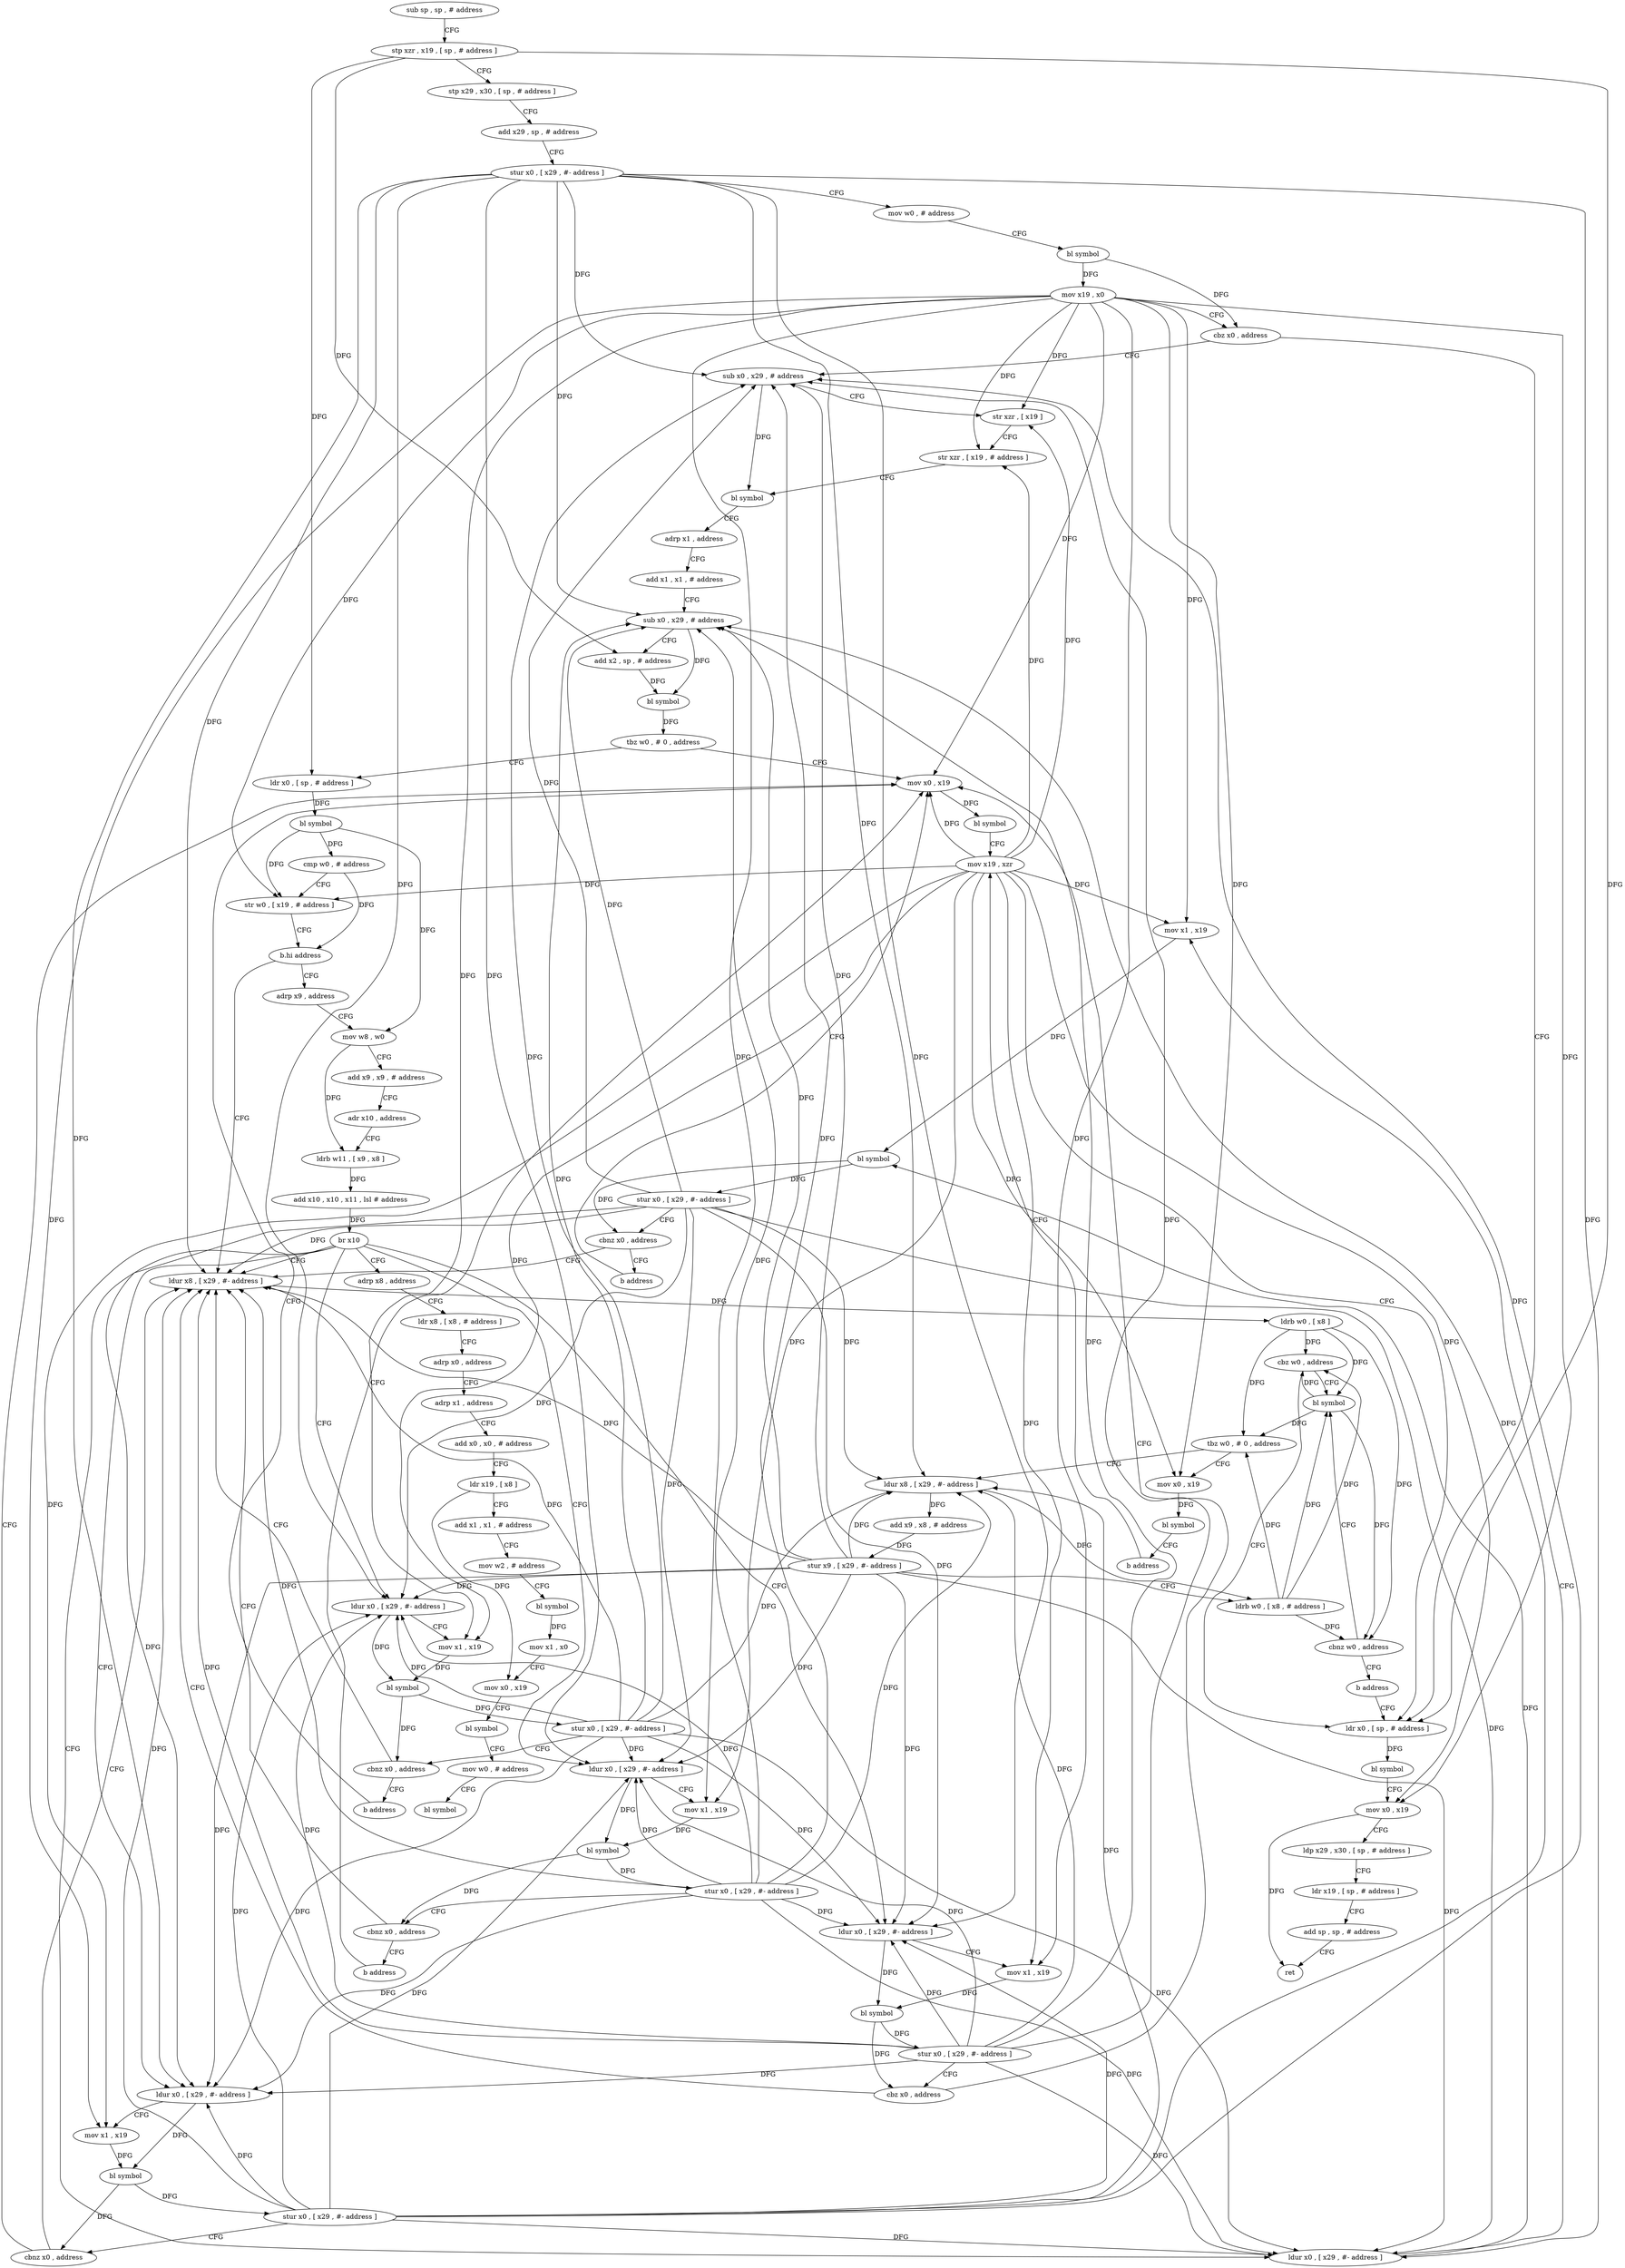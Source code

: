 digraph "func" {
"129768" [label = "sub sp , sp , # address" ]
"129772" [label = "stp xzr , x19 , [ sp , # address ]" ]
"129776" [label = "stp x29 , x30 , [ sp , # address ]" ]
"129780" [label = "add x29 , sp , # address" ]
"129784" [label = "stur x0 , [ x29 , #- address ]" ]
"129788" [label = "mov w0 , # address" ]
"129792" [label = "bl symbol" ]
"129796" [label = "mov x19 , x0" ]
"129800" [label = "cbz x0 , address" ]
"129924" [label = "ldr x0 , [ sp , # address ]" ]
"129804" [label = "sub x0 , x29 , # address" ]
"129928" [label = "bl symbol" ]
"129932" [label = "mov x0 , x19" ]
"129936" [label = "ldp x29 , x30 , [ sp , # address ]" ]
"129940" [label = "ldr x19 , [ sp , # address ]" ]
"129944" [label = "add sp , sp , # address" ]
"129948" [label = "ret" ]
"129808" [label = "str xzr , [ x19 ]" ]
"129812" [label = "str xzr , [ x19 , # address ]" ]
"129816" [label = "bl symbol" ]
"129820" [label = "adrp x1 , address" ]
"129824" [label = "add x1 , x1 , # address" ]
"129828" [label = "sub x0 , x29 , # address" ]
"129832" [label = "add x2 , sp , # address" ]
"129836" [label = "bl symbol" ]
"129840" [label = "tbz w0 , # 0 , address" ]
"129912" [label = "mov x0 , x19" ]
"129844" [label = "ldr x0 , [ sp , # address ]" ]
"129916" [label = "bl symbol" ]
"129920" [label = "mov x19 , xzr" ]
"129848" [label = "bl symbol" ]
"129852" [label = "cmp w0 , # address" ]
"129856" [label = "str w0 , [ x19 , # address ]" ]
"129860" [label = "b.hi address" ]
"129972" [label = "ldur x8 , [ x29 , #- address ]" ]
"129864" [label = "adrp x9 , address" ]
"129976" [label = "ldrb w0 , [ x8 ]" ]
"129980" [label = "cbz w0 , address" ]
"129984" [label = "bl symbol" ]
"129868" [label = "mov w8 , w0" ]
"129872" [label = "add x9 , x9 , # address" ]
"129876" [label = "adr x10 , address" ]
"129880" [label = "ldrb w11 , [ x9 , x8 ]" ]
"129884" [label = "add x10 , x10 , x11 , lsl # address" ]
"129888" [label = "br x10" ]
"129892" [label = "ldur x0 , [ x29 , #- address ]" ]
"129952" [label = "ldur x0 , [ x29 , #- address ]" ]
"130028" [label = "ldur x0 , [ x29 , #- address ]" ]
"130052" [label = "ldur x0 , [ x29 , #- address ]" ]
"130076" [label = "ldur x0 , [ x29 , #- address ]" ]
"130100" [label = "adrp x8 , address" ]
"129988" [label = "tbz w0 , # 0 , address" ]
"130016" [label = "mov x0 , x19" ]
"129992" [label = "ldur x8 , [ x29 , #- address ]" ]
"129896" [label = "mov x1 , x19" ]
"129900" [label = "bl symbol" ]
"129904" [label = "stur x0 , [ x29 , #- address ]" ]
"129908" [label = "cbnz x0 , address" ]
"129956" [label = "mov x1 , x19" ]
"129960" [label = "bl symbol" ]
"129964" [label = "stur x0 , [ x29 , #- address ]" ]
"129968" [label = "cbz x0 , address" ]
"130032" [label = "mov x1 , x19" ]
"130036" [label = "bl symbol" ]
"130040" [label = "stur x0 , [ x29 , #- address ]" ]
"130044" [label = "cbnz x0 , address" ]
"130048" [label = "b address" ]
"130056" [label = "mov x1 , x19" ]
"130060" [label = "bl symbol" ]
"130064" [label = "stur x0 , [ x29 , #- address ]" ]
"130068" [label = "cbnz x0 , address" ]
"130072" [label = "b address" ]
"130080" [label = "mov x1 , x19" ]
"130084" [label = "bl symbol" ]
"130088" [label = "stur x0 , [ x29 , #- address ]" ]
"130092" [label = "cbnz x0 , address" ]
"130096" [label = "b address" ]
"130104" [label = "ldr x8 , [ x8 , # address ]" ]
"130108" [label = "adrp x0 , address" ]
"130112" [label = "adrp x1 , address" ]
"130116" [label = "add x0 , x0 , # address" ]
"130120" [label = "ldr x19 , [ x8 ]" ]
"130124" [label = "add x1 , x1 , # address" ]
"130128" [label = "mov w2 , # address" ]
"130132" [label = "bl symbol" ]
"130136" [label = "mov x1 , x0" ]
"130140" [label = "mov x0 , x19" ]
"130144" [label = "bl symbol" ]
"130148" [label = "mov w0 , # address" ]
"130152" [label = "bl symbol" ]
"130020" [label = "bl symbol" ]
"130024" [label = "b address" ]
"129996" [label = "add x9 , x8 , # address" ]
"130000" [label = "stur x9 , [ x29 , #- address ]" ]
"130004" [label = "ldrb w0 , [ x8 , # address ]" ]
"130008" [label = "cbnz w0 , address" ]
"130012" [label = "b address" ]
"129768" -> "129772" [ label = "CFG" ]
"129772" -> "129776" [ label = "CFG" ]
"129772" -> "129924" [ label = "DFG" ]
"129772" -> "129844" [ label = "DFG" ]
"129772" -> "129832" [ label = "DFG" ]
"129776" -> "129780" [ label = "CFG" ]
"129780" -> "129784" [ label = "CFG" ]
"129784" -> "129788" [ label = "CFG" ]
"129784" -> "129972" [ label = "DFG" ]
"129784" -> "129892" [ label = "DFG" ]
"129784" -> "129952" [ label = "DFG" ]
"129784" -> "130028" [ label = "DFG" ]
"129784" -> "130052" [ label = "DFG" ]
"129784" -> "130076" [ label = "DFG" ]
"129784" -> "129992" [ label = "DFG" ]
"129784" -> "129804" [ label = "DFG" ]
"129784" -> "129828" [ label = "DFG" ]
"129788" -> "129792" [ label = "CFG" ]
"129792" -> "129796" [ label = "DFG" ]
"129792" -> "129800" [ label = "DFG" ]
"129796" -> "129800" [ label = "CFG" ]
"129796" -> "129932" [ label = "DFG" ]
"129796" -> "129808" [ label = "DFG" ]
"129796" -> "129812" [ label = "DFG" ]
"129796" -> "129912" [ label = "DFG" ]
"129796" -> "129856" [ label = "DFG" ]
"129796" -> "129896" [ label = "DFG" ]
"129796" -> "129956" [ label = "DFG" ]
"129796" -> "130032" [ label = "DFG" ]
"129796" -> "130056" [ label = "DFG" ]
"129796" -> "130080" [ label = "DFG" ]
"129796" -> "130016" [ label = "DFG" ]
"129800" -> "129924" [ label = "CFG" ]
"129800" -> "129804" [ label = "CFG" ]
"129924" -> "129928" [ label = "DFG" ]
"129804" -> "129808" [ label = "CFG" ]
"129804" -> "129816" [ label = "DFG" ]
"129928" -> "129932" [ label = "CFG" ]
"129932" -> "129936" [ label = "CFG" ]
"129932" -> "129948" [ label = "DFG" ]
"129936" -> "129940" [ label = "CFG" ]
"129940" -> "129944" [ label = "CFG" ]
"129944" -> "129948" [ label = "CFG" ]
"129808" -> "129812" [ label = "CFG" ]
"129812" -> "129816" [ label = "CFG" ]
"129816" -> "129820" [ label = "CFG" ]
"129820" -> "129824" [ label = "CFG" ]
"129824" -> "129828" [ label = "CFG" ]
"129828" -> "129832" [ label = "CFG" ]
"129828" -> "129836" [ label = "DFG" ]
"129832" -> "129836" [ label = "DFG" ]
"129836" -> "129840" [ label = "DFG" ]
"129840" -> "129912" [ label = "CFG" ]
"129840" -> "129844" [ label = "CFG" ]
"129912" -> "129916" [ label = "DFG" ]
"129844" -> "129848" [ label = "DFG" ]
"129916" -> "129920" [ label = "CFG" ]
"129920" -> "129924" [ label = "CFG" ]
"129920" -> "129932" [ label = "DFG" ]
"129920" -> "129808" [ label = "DFG" ]
"129920" -> "129812" [ label = "DFG" ]
"129920" -> "129912" [ label = "DFG" ]
"129920" -> "129856" [ label = "DFG" ]
"129920" -> "129896" [ label = "DFG" ]
"129920" -> "129956" [ label = "DFG" ]
"129920" -> "130032" [ label = "DFG" ]
"129920" -> "130056" [ label = "DFG" ]
"129920" -> "130080" [ label = "DFG" ]
"129920" -> "130016" [ label = "DFG" ]
"129848" -> "129852" [ label = "DFG" ]
"129848" -> "129856" [ label = "DFG" ]
"129848" -> "129868" [ label = "DFG" ]
"129852" -> "129856" [ label = "CFG" ]
"129852" -> "129860" [ label = "DFG" ]
"129856" -> "129860" [ label = "CFG" ]
"129860" -> "129972" [ label = "CFG" ]
"129860" -> "129864" [ label = "CFG" ]
"129972" -> "129976" [ label = "DFG" ]
"129864" -> "129868" [ label = "CFG" ]
"129976" -> "129980" [ label = "DFG" ]
"129976" -> "129984" [ label = "DFG" ]
"129976" -> "129988" [ label = "DFG" ]
"129976" -> "130008" [ label = "DFG" ]
"129980" -> "129924" [ label = "CFG" ]
"129980" -> "129984" [ label = "CFG" ]
"129984" -> "129988" [ label = "DFG" ]
"129984" -> "129980" [ label = "DFG" ]
"129984" -> "130008" [ label = "DFG" ]
"129868" -> "129872" [ label = "CFG" ]
"129868" -> "129880" [ label = "DFG" ]
"129872" -> "129876" [ label = "CFG" ]
"129876" -> "129880" [ label = "CFG" ]
"129880" -> "129884" [ label = "DFG" ]
"129884" -> "129888" [ label = "DFG" ]
"129888" -> "129892" [ label = "CFG" ]
"129888" -> "129952" [ label = "CFG" ]
"129888" -> "129972" [ label = "CFG" ]
"129888" -> "130028" [ label = "CFG" ]
"129888" -> "130052" [ label = "CFG" ]
"129888" -> "130076" [ label = "CFG" ]
"129888" -> "130100" [ label = "CFG" ]
"129892" -> "129896" [ label = "CFG" ]
"129892" -> "129900" [ label = "DFG" ]
"129952" -> "129956" [ label = "CFG" ]
"129952" -> "129960" [ label = "DFG" ]
"130028" -> "130032" [ label = "CFG" ]
"130028" -> "130036" [ label = "DFG" ]
"130052" -> "130056" [ label = "CFG" ]
"130052" -> "130060" [ label = "DFG" ]
"130076" -> "130080" [ label = "CFG" ]
"130076" -> "130084" [ label = "DFG" ]
"130100" -> "130104" [ label = "CFG" ]
"129988" -> "130016" [ label = "CFG" ]
"129988" -> "129992" [ label = "CFG" ]
"130016" -> "130020" [ label = "DFG" ]
"129992" -> "129996" [ label = "DFG" ]
"129992" -> "130004" [ label = "DFG" ]
"129896" -> "129900" [ label = "DFG" ]
"129900" -> "129904" [ label = "DFG" ]
"129900" -> "129908" [ label = "DFG" ]
"129904" -> "129908" [ label = "CFG" ]
"129904" -> "129804" [ label = "DFG" ]
"129904" -> "129828" [ label = "DFG" ]
"129904" -> "129972" [ label = "DFG" ]
"129904" -> "129892" [ label = "DFG" ]
"129904" -> "129952" [ label = "DFG" ]
"129904" -> "130028" [ label = "DFG" ]
"129904" -> "130052" [ label = "DFG" ]
"129904" -> "130076" [ label = "DFG" ]
"129904" -> "129992" [ label = "DFG" ]
"129908" -> "129972" [ label = "CFG" ]
"129908" -> "129912" [ label = "CFG" ]
"129956" -> "129960" [ label = "DFG" ]
"129960" -> "129964" [ label = "DFG" ]
"129960" -> "129968" [ label = "DFG" ]
"129964" -> "129968" [ label = "CFG" ]
"129964" -> "129804" [ label = "DFG" ]
"129964" -> "129828" [ label = "DFG" ]
"129964" -> "129972" [ label = "DFG" ]
"129964" -> "129892" [ label = "DFG" ]
"129964" -> "129952" [ label = "DFG" ]
"129964" -> "130028" [ label = "DFG" ]
"129964" -> "130052" [ label = "DFG" ]
"129964" -> "130076" [ label = "DFG" ]
"129964" -> "129992" [ label = "DFG" ]
"129968" -> "129912" [ label = "CFG" ]
"129968" -> "129972" [ label = "CFG" ]
"130032" -> "130036" [ label = "DFG" ]
"130036" -> "130040" [ label = "DFG" ]
"130036" -> "130044" [ label = "DFG" ]
"130040" -> "130044" [ label = "CFG" ]
"130040" -> "129804" [ label = "DFG" ]
"130040" -> "129828" [ label = "DFG" ]
"130040" -> "129972" [ label = "DFG" ]
"130040" -> "129892" [ label = "DFG" ]
"130040" -> "129952" [ label = "DFG" ]
"130040" -> "130028" [ label = "DFG" ]
"130040" -> "130052" [ label = "DFG" ]
"130040" -> "130076" [ label = "DFG" ]
"130040" -> "129992" [ label = "DFG" ]
"130044" -> "129972" [ label = "CFG" ]
"130044" -> "130048" [ label = "CFG" ]
"130048" -> "129912" [ label = "CFG" ]
"130056" -> "130060" [ label = "DFG" ]
"130060" -> "130064" [ label = "DFG" ]
"130060" -> "130068" [ label = "DFG" ]
"130064" -> "130068" [ label = "CFG" ]
"130064" -> "129804" [ label = "DFG" ]
"130064" -> "129828" [ label = "DFG" ]
"130064" -> "129972" [ label = "DFG" ]
"130064" -> "129892" [ label = "DFG" ]
"130064" -> "129952" [ label = "DFG" ]
"130064" -> "130028" [ label = "DFG" ]
"130064" -> "130052" [ label = "DFG" ]
"130064" -> "130076" [ label = "DFG" ]
"130064" -> "129992" [ label = "DFG" ]
"130068" -> "129972" [ label = "CFG" ]
"130068" -> "130072" [ label = "CFG" ]
"130072" -> "129912" [ label = "CFG" ]
"130080" -> "130084" [ label = "DFG" ]
"130084" -> "130088" [ label = "DFG" ]
"130084" -> "130092" [ label = "DFG" ]
"130088" -> "130092" [ label = "CFG" ]
"130088" -> "129804" [ label = "DFG" ]
"130088" -> "129828" [ label = "DFG" ]
"130088" -> "129972" [ label = "DFG" ]
"130088" -> "129892" [ label = "DFG" ]
"130088" -> "129952" [ label = "DFG" ]
"130088" -> "130028" [ label = "DFG" ]
"130088" -> "130052" [ label = "DFG" ]
"130088" -> "130076" [ label = "DFG" ]
"130088" -> "129992" [ label = "DFG" ]
"130092" -> "129972" [ label = "CFG" ]
"130092" -> "130096" [ label = "CFG" ]
"130096" -> "129912" [ label = "CFG" ]
"130104" -> "130108" [ label = "CFG" ]
"130108" -> "130112" [ label = "CFG" ]
"130112" -> "130116" [ label = "CFG" ]
"130116" -> "130120" [ label = "CFG" ]
"130120" -> "130124" [ label = "CFG" ]
"130120" -> "130140" [ label = "DFG" ]
"130124" -> "130128" [ label = "CFG" ]
"130128" -> "130132" [ label = "CFG" ]
"130132" -> "130136" [ label = "DFG" ]
"130136" -> "130140" [ label = "CFG" ]
"130140" -> "130144" [ label = "CFG" ]
"130144" -> "130148" [ label = "CFG" ]
"130148" -> "130152" [ label = "CFG" ]
"130020" -> "130024" [ label = "CFG" ]
"130024" -> "129920" [ label = "CFG" ]
"129996" -> "130000" [ label = "DFG" ]
"130000" -> "130004" [ label = "CFG" ]
"130000" -> "129804" [ label = "DFG" ]
"130000" -> "129828" [ label = "DFG" ]
"130000" -> "129972" [ label = "DFG" ]
"130000" -> "129892" [ label = "DFG" ]
"130000" -> "129952" [ label = "DFG" ]
"130000" -> "130028" [ label = "DFG" ]
"130000" -> "130052" [ label = "DFG" ]
"130000" -> "130076" [ label = "DFG" ]
"130000" -> "129992" [ label = "DFG" ]
"130004" -> "130008" [ label = "DFG" ]
"130004" -> "129980" [ label = "DFG" ]
"130004" -> "129984" [ label = "DFG" ]
"130004" -> "129988" [ label = "DFG" ]
"130008" -> "129984" [ label = "CFG" ]
"130008" -> "130012" [ label = "CFG" ]
"130012" -> "129924" [ label = "CFG" ]
}
